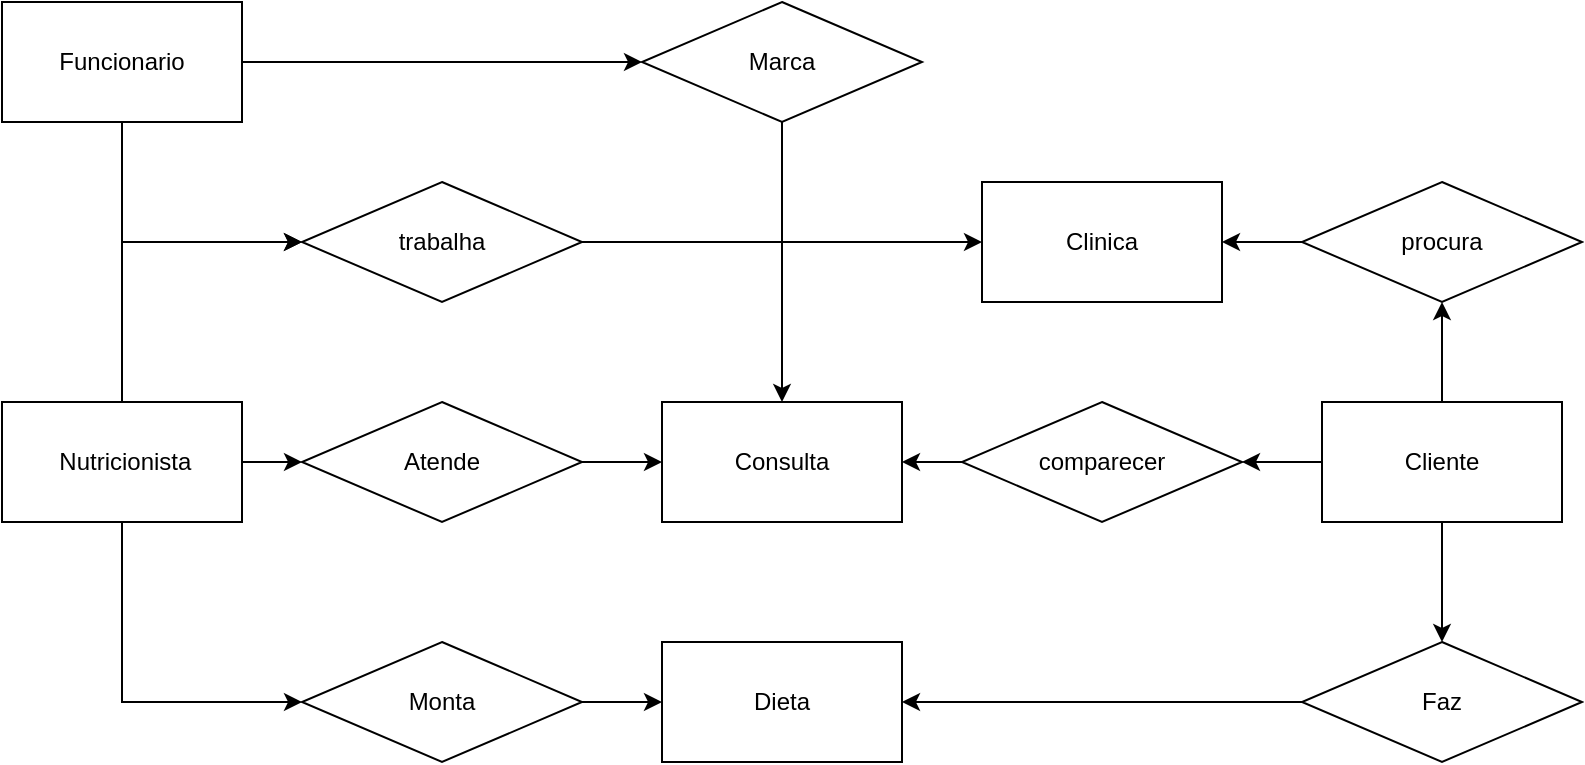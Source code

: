 <mxfile version="17.1.3" type="github">
  <diagram id="F8pU09Uuk5RfwFiRcyk8" name="Page-1">
    <mxGraphModel dx="1021" dy="541" grid="1" gridSize="10" guides="1" tooltips="1" connect="1" arrows="1" fold="1" page="1" pageScale="1" pageWidth="850" pageHeight="1100" math="0" shadow="0">
      <root>
        <mxCell id="0" />
        <mxCell id="1" parent="0" />
        <mxCell id="pV6YdhVixM4sVFlwqr_H-17" style="edgeStyle=orthogonalEdgeStyle;rounded=0;orthogonalLoop=1;jettySize=auto;html=1;exitX=0.5;exitY=1;exitDx=0;exitDy=0;entryX=0;entryY=0.5;entryDx=0;entryDy=0;" edge="1" parent="1" source="pV6YdhVixM4sVFlwqr_H-1" target="pV6YdhVixM4sVFlwqr_H-7">
          <mxGeometry relative="1" as="geometry">
            <mxPoint x="80.176" y="130" as="targetPoint" />
          </mxGeometry>
        </mxCell>
        <mxCell id="pV6YdhVixM4sVFlwqr_H-22" style="edgeStyle=orthogonalEdgeStyle;rounded=0;orthogonalLoop=1;jettySize=auto;html=1;entryX=0;entryY=0.5;entryDx=0;entryDy=0;" edge="1" parent="1" source="pV6YdhVixM4sVFlwqr_H-1" target="pV6YdhVixM4sVFlwqr_H-13">
          <mxGeometry relative="1" as="geometry" />
        </mxCell>
        <mxCell id="pV6YdhVixM4sVFlwqr_H-1" value="Funcionario" style="rounded=0;whiteSpace=wrap;html=1;" vertex="1" parent="1">
          <mxGeometry x="20" y="10" width="120" height="60" as="geometry" />
        </mxCell>
        <mxCell id="pV6YdhVixM4sVFlwqr_H-3" value="Dieta" style="rounded=0;whiteSpace=wrap;html=1;" vertex="1" parent="1">
          <mxGeometry x="350" y="330" width="120" height="60" as="geometry" />
        </mxCell>
        <mxCell id="pV6YdhVixM4sVFlwqr_H-33" style="edgeStyle=orthogonalEdgeStyle;rounded=0;orthogonalLoop=1;jettySize=auto;html=1;entryX=0.5;entryY=0;entryDx=0;entryDy=0;" edge="1" parent="1" source="pV6YdhVixM4sVFlwqr_H-4" target="pV6YdhVixM4sVFlwqr_H-10">
          <mxGeometry relative="1" as="geometry" />
        </mxCell>
        <mxCell id="pV6YdhVixM4sVFlwqr_H-37" style="edgeStyle=orthogonalEdgeStyle;rounded=0;orthogonalLoop=1;jettySize=auto;html=1;exitX=0;exitY=0.5;exitDx=0;exitDy=0;entryX=1;entryY=0.5;entryDx=0;entryDy=0;" edge="1" parent="1" source="pV6YdhVixM4sVFlwqr_H-4" target="pV6YdhVixM4sVFlwqr_H-8">
          <mxGeometry relative="1" as="geometry" />
        </mxCell>
        <mxCell id="pV6YdhVixM4sVFlwqr_H-42" style="edgeStyle=orthogonalEdgeStyle;rounded=0;orthogonalLoop=1;jettySize=auto;html=1;exitX=0.5;exitY=0;exitDx=0;exitDy=0;entryX=0.5;entryY=1;entryDx=0;entryDy=0;" edge="1" parent="1" source="pV6YdhVixM4sVFlwqr_H-4" target="pV6YdhVixM4sVFlwqr_H-9">
          <mxGeometry relative="1" as="geometry" />
        </mxCell>
        <mxCell id="pV6YdhVixM4sVFlwqr_H-4" value="Cliente" style="rounded=0;whiteSpace=wrap;html=1;" vertex="1" parent="1">
          <mxGeometry x="680" y="210" width="120" height="60" as="geometry" />
        </mxCell>
        <mxCell id="pV6YdhVixM4sVFlwqr_H-35" style="edgeStyle=orthogonalEdgeStyle;rounded=0;orthogonalLoop=1;jettySize=auto;html=1;exitX=0.5;exitY=0;exitDx=0;exitDy=0;entryX=0;entryY=0.5;entryDx=0;entryDy=0;" edge="1" parent="1" source="pV6YdhVixM4sVFlwqr_H-5" target="pV6YdhVixM4sVFlwqr_H-7">
          <mxGeometry relative="1" as="geometry" />
        </mxCell>
        <mxCell id="pV6YdhVixM4sVFlwqr_H-38" style="edgeStyle=orthogonalEdgeStyle;rounded=0;orthogonalLoop=1;jettySize=auto;html=1;exitX=1;exitY=0.5;exitDx=0;exitDy=0;entryX=0;entryY=0.5;entryDx=0;entryDy=0;" edge="1" parent="1" source="pV6YdhVixM4sVFlwqr_H-5" target="pV6YdhVixM4sVFlwqr_H-26">
          <mxGeometry relative="1" as="geometry" />
        </mxCell>
        <mxCell id="pV6YdhVixM4sVFlwqr_H-41" style="edgeStyle=orthogonalEdgeStyle;rounded=0;orthogonalLoop=1;jettySize=auto;html=1;exitX=0.5;exitY=1;exitDx=0;exitDy=0;entryX=0;entryY=0.5;entryDx=0;entryDy=0;" edge="1" parent="1" source="pV6YdhVixM4sVFlwqr_H-5" target="pV6YdhVixM4sVFlwqr_H-12">
          <mxGeometry relative="1" as="geometry" />
        </mxCell>
        <mxCell id="pV6YdhVixM4sVFlwqr_H-5" value="&amp;nbsp;Nutricionista" style="rounded=0;whiteSpace=wrap;html=1;" vertex="1" parent="1">
          <mxGeometry x="20" y="210" width="120" height="60" as="geometry" />
        </mxCell>
        <mxCell id="pV6YdhVixM4sVFlwqr_H-6" value="Clinica" style="rounded=0;whiteSpace=wrap;html=1;" vertex="1" parent="1">
          <mxGeometry x="510" y="100" width="120" height="60" as="geometry" />
        </mxCell>
        <mxCell id="pV6YdhVixM4sVFlwqr_H-21" style="edgeStyle=orthogonalEdgeStyle;rounded=0;orthogonalLoop=1;jettySize=auto;html=1;entryX=0;entryY=0.5;entryDx=0;entryDy=0;" edge="1" parent="1" source="pV6YdhVixM4sVFlwqr_H-7" target="pV6YdhVixM4sVFlwqr_H-6">
          <mxGeometry relative="1" as="geometry" />
        </mxCell>
        <mxCell id="pV6YdhVixM4sVFlwqr_H-7" value="trabalha" style="rhombus;whiteSpace=wrap;html=1;" vertex="1" parent="1">
          <mxGeometry x="170" y="100" width="140" height="60" as="geometry" />
        </mxCell>
        <mxCell id="pV6YdhVixM4sVFlwqr_H-30" style="edgeStyle=orthogonalEdgeStyle;rounded=0;orthogonalLoop=1;jettySize=auto;html=1;entryX=1;entryY=0.5;entryDx=0;entryDy=0;" edge="1" parent="1" source="pV6YdhVixM4sVFlwqr_H-8" target="pV6YdhVixM4sVFlwqr_H-16">
          <mxGeometry relative="1" as="geometry" />
        </mxCell>
        <mxCell id="pV6YdhVixM4sVFlwqr_H-8" value="comparecer" style="rhombus;whiteSpace=wrap;html=1;" vertex="1" parent="1">
          <mxGeometry x="500" y="210" width="140" height="60" as="geometry" />
        </mxCell>
        <mxCell id="pV6YdhVixM4sVFlwqr_H-43" style="edgeStyle=orthogonalEdgeStyle;rounded=0;orthogonalLoop=1;jettySize=auto;html=1;exitX=0;exitY=0.5;exitDx=0;exitDy=0;entryX=1;entryY=0.5;entryDx=0;entryDy=0;" edge="1" parent="1" source="pV6YdhVixM4sVFlwqr_H-9" target="pV6YdhVixM4sVFlwqr_H-6">
          <mxGeometry relative="1" as="geometry" />
        </mxCell>
        <mxCell id="pV6YdhVixM4sVFlwqr_H-9" value="procura" style="rhombus;whiteSpace=wrap;html=1;" vertex="1" parent="1">
          <mxGeometry x="670" y="100" width="140" height="60" as="geometry" />
        </mxCell>
        <mxCell id="pV6YdhVixM4sVFlwqr_H-34" style="edgeStyle=orthogonalEdgeStyle;rounded=0;orthogonalLoop=1;jettySize=auto;html=1;entryX=1;entryY=0.5;entryDx=0;entryDy=0;" edge="1" parent="1" source="pV6YdhVixM4sVFlwqr_H-10" target="pV6YdhVixM4sVFlwqr_H-3">
          <mxGeometry relative="1" as="geometry" />
        </mxCell>
        <mxCell id="pV6YdhVixM4sVFlwqr_H-10" value="Faz" style="rhombus;whiteSpace=wrap;html=1;" vertex="1" parent="1">
          <mxGeometry x="670" y="330" width="140" height="60" as="geometry" />
        </mxCell>
        <mxCell id="pV6YdhVixM4sVFlwqr_H-32" style="edgeStyle=orthogonalEdgeStyle;rounded=0;orthogonalLoop=1;jettySize=auto;html=1;entryX=0;entryY=0.5;entryDx=0;entryDy=0;" edge="1" parent="1" source="pV6YdhVixM4sVFlwqr_H-12" target="pV6YdhVixM4sVFlwqr_H-3">
          <mxGeometry relative="1" as="geometry" />
        </mxCell>
        <mxCell id="pV6YdhVixM4sVFlwqr_H-12" value="Monta" style="rhombus;whiteSpace=wrap;html=1;" vertex="1" parent="1">
          <mxGeometry x="170" y="330" width="140" height="60" as="geometry" />
        </mxCell>
        <mxCell id="pV6YdhVixM4sVFlwqr_H-23" style="edgeStyle=orthogonalEdgeStyle;rounded=0;orthogonalLoop=1;jettySize=auto;html=1;" edge="1" parent="1" source="pV6YdhVixM4sVFlwqr_H-13" target="pV6YdhVixM4sVFlwqr_H-16">
          <mxGeometry relative="1" as="geometry" />
        </mxCell>
        <mxCell id="pV6YdhVixM4sVFlwqr_H-13" value="Marca" style="rhombus;whiteSpace=wrap;html=1;" vertex="1" parent="1">
          <mxGeometry x="340" y="10" width="140" height="60" as="geometry" />
        </mxCell>
        <mxCell id="pV6YdhVixM4sVFlwqr_H-16" value="Consulta" style="rounded=0;whiteSpace=wrap;html=1;" vertex="1" parent="1">
          <mxGeometry x="350" y="210" width="120" height="60" as="geometry" />
        </mxCell>
        <mxCell id="pV6YdhVixM4sVFlwqr_H-39" style="edgeStyle=orthogonalEdgeStyle;rounded=0;orthogonalLoop=1;jettySize=auto;html=1;exitX=1;exitY=0.5;exitDx=0;exitDy=0;" edge="1" parent="1" source="pV6YdhVixM4sVFlwqr_H-26" target="pV6YdhVixM4sVFlwqr_H-16">
          <mxGeometry relative="1" as="geometry" />
        </mxCell>
        <mxCell id="pV6YdhVixM4sVFlwqr_H-26" value="Atende" style="rhombus;whiteSpace=wrap;html=1;" vertex="1" parent="1">
          <mxGeometry x="170" y="210" width="140" height="60" as="geometry" />
        </mxCell>
      </root>
    </mxGraphModel>
  </diagram>
</mxfile>
